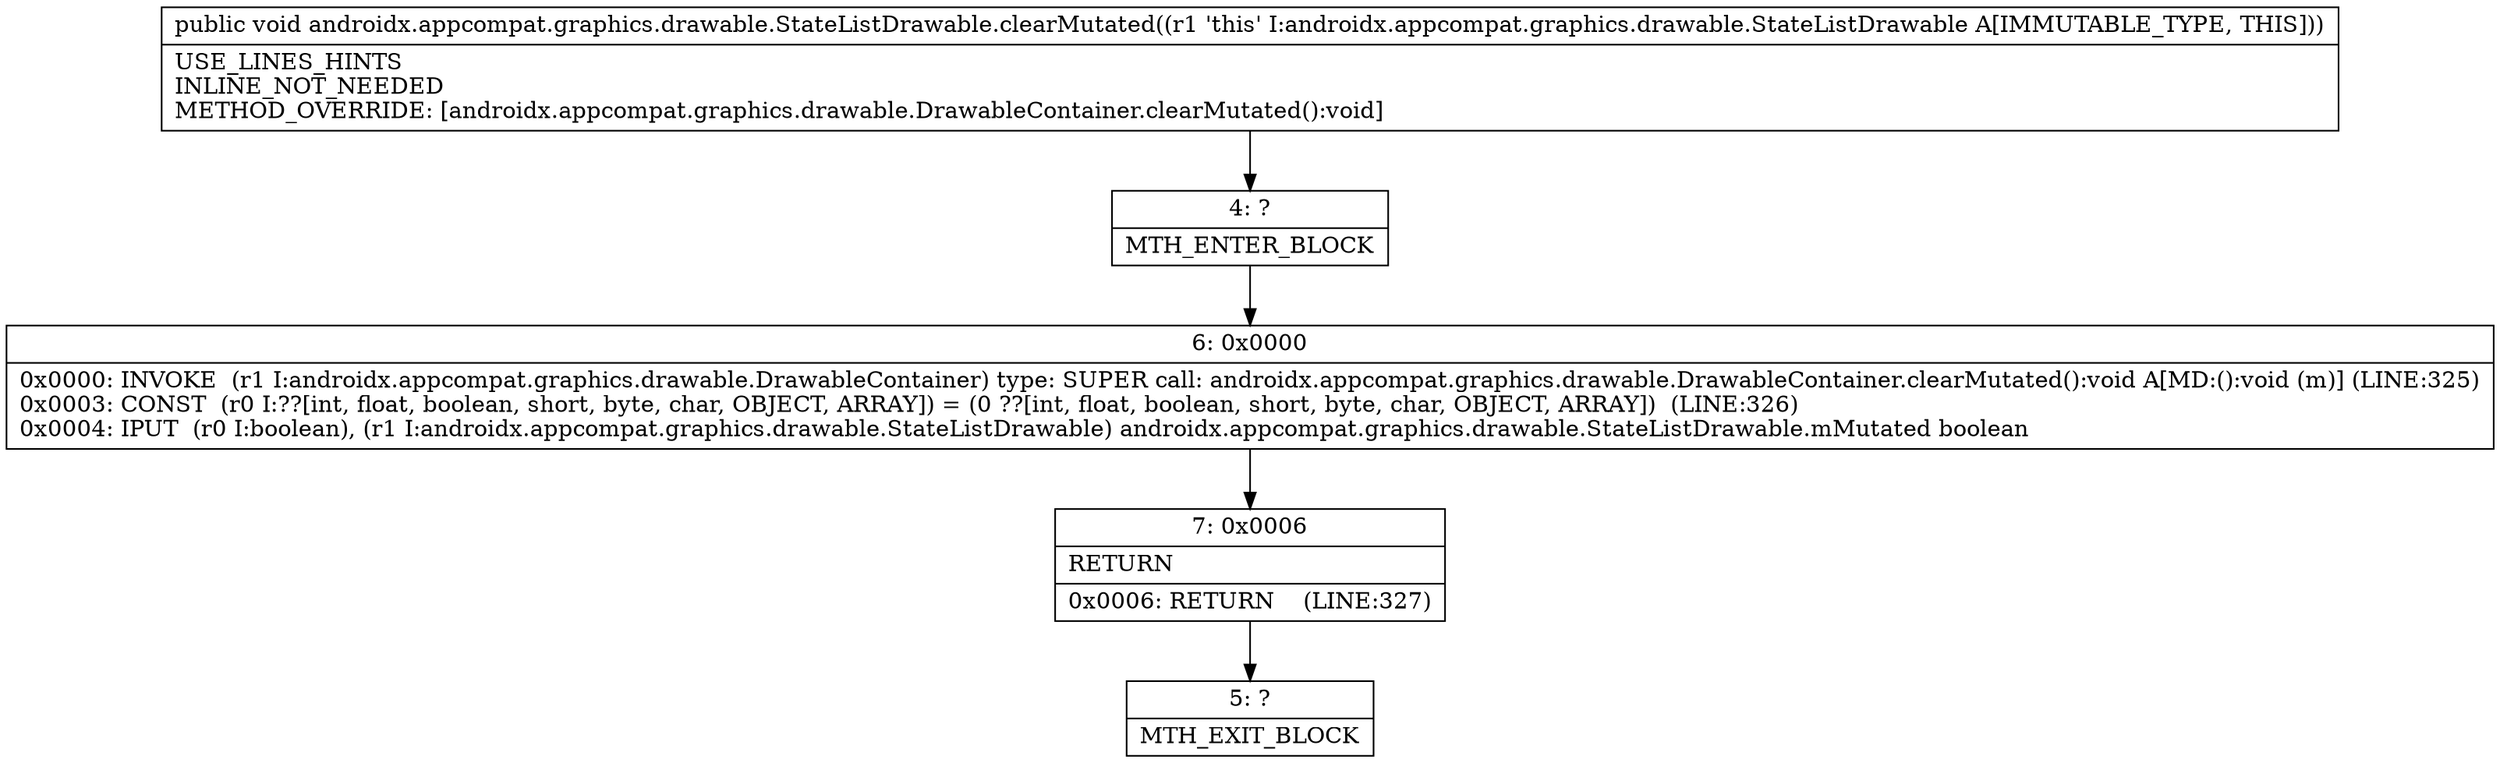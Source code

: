 digraph "CFG forandroidx.appcompat.graphics.drawable.StateListDrawable.clearMutated()V" {
Node_4 [shape=record,label="{4\:\ ?|MTH_ENTER_BLOCK\l}"];
Node_6 [shape=record,label="{6\:\ 0x0000|0x0000: INVOKE  (r1 I:androidx.appcompat.graphics.drawable.DrawableContainer) type: SUPER call: androidx.appcompat.graphics.drawable.DrawableContainer.clearMutated():void A[MD:():void (m)] (LINE:325)\l0x0003: CONST  (r0 I:??[int, float, boolean, short, byte, char, OBJECT, ARRAY]) = (0 ??[int, float, boolean, short, byte, char, OBJECT, ARRAY])  (LINE:326)\l0x0004: IPUT  (r0 I:boolean), (r1 I:androidx.appcompat.graphics.drawable.StateListDrawable) androidx.appcompat.graphics.drawable.StateListDrawable.mMutated boolean \l}"];
Node_7 [shape=record,label="{7\:\ 0x0006|RETURN\l|0x0006: RETURN    (LINE:327)\l}"];
Node_5 [shape=record,label="{5\:\ ?|MTH_EXIT_BLOCK\l}"];
MethodNode[shape=record,label="{public void androidx.appcompat.graphics.drawable.StateListDrawable.clearMutated((r1 'this' I:androidx.appcompat.graphics.drawable.StateListDrawable A[IMMUTABLE_TYPE, THIS]))  | USE_LINES_HINTS\lINLINE_NOT_NEEDED\lMETHOD_OVERRIDE: [androidx.appcompat.graphics.drawable.DrawableContainer.clearMutated():void]\l}"];
MethodNode -> Node_4;Node_4 -> Node_6;
Node_6 -> Node_7;
Node_7 -> Node_5;
}

